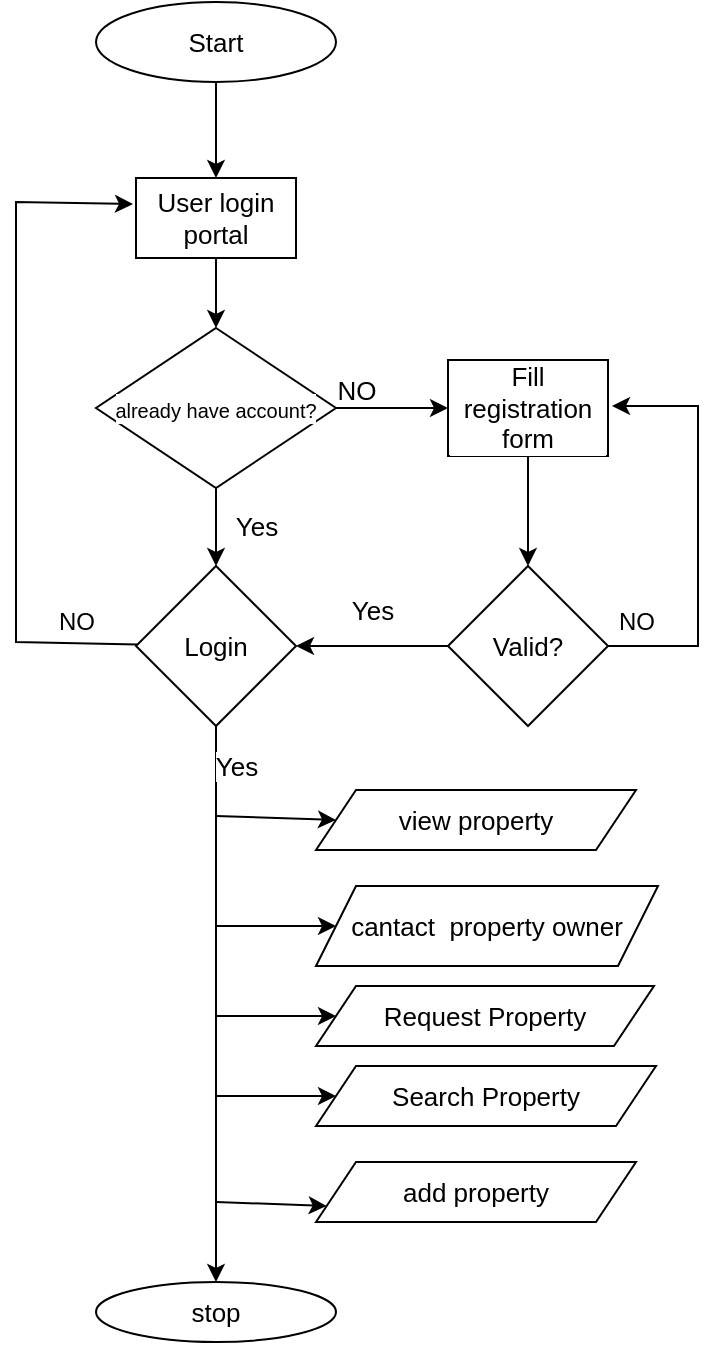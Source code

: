 <mxfile>
    <diagram id="-_fvYeRZS9flYAgyYagP" name="Page-1">
        <mxGraphModel dx="2010" dy="712" grid="1" gridSize="10" guides="1" tooltips="1" connect="1" arrows="1" fold="1" page="1" pageScale="1" pageWidth="1100" pageHeight="850" background="#ffffff" math="0" shadow="0">
            <root>
                <mxCell id="0"/>
                <mxCell id="1" parent="0"/>
                <mxCell id="108" style="edgeStyle=none;html=1;fontSize=13;entryX=0.5;entryY=0;entryDx=0;entryDy=0;labelBackgroundColor=#FFFFFF;fontColor=#000000;" parent="1" source="109" target="168" edge="1">
                    <mxGeometry relative="1" as="geometry">
                        <mxPoint x="-580" y="172" as="targetPoint"/>
                    </mxGeometry>
                </mxCell>
                <mxCell id="109" value="Start" style="ellipse;whiteSpace=wrap;html=1;fontSize=13;labelBackgroundColor=#FFFFFF;fontColor=#000000;" parent="1" vertex="1">
                    <mxGeometry x="-640" y="90" width="120" height="40" as="geometry"/>
                </mxCell>
                <mxCell id="110" style="edgeStyle=none;html=1;entryX=0.5;entryY=0;entryDx=0;entryDy=0;fontSize=13;labelBackgroundColor=#FFFFFF;fontColor=#000000;" parent="1" target="115" edge="1">
                    <mxGeometry relative="1" as="geometry">
                        <mxPoint x="-580" y="212" as="sourcePoint"/>
                    </mxGeometry>
                </mxCell>
                <mxCell id="113" style="edgeStyle=none;html=1;fontSize=13;rounded=0;entryX=0.5;entryY=0;entryDx=0;entryDy=0;labelBackgroundColor=#FFFFFF;fontColor=#000000;" parent="1" source="115" target="126" edge="1">
                    <mxGeometry relative="1" as="geometry">
                        <mxPoint x="-460" y="572" as="targetPoint"/>
                        <Array as="points">
                            <mxPoint x="-580" y="332"/>
                        </Array>
                    </mxGeometry>
                </mxCell>
                <mxCell id="155" style="edgeStyle=none;rounded=0;html=1;labelBackgroundColor=#FFFFFF;fontColor=#000000;" parent="1" source="115" target="146" edge="1">
                    <mxGeometry relative="1" as="geometry"/>
                </mxCell>
                <mxCell id="115" value="&lt;span style=&quot;font-size: 10px;&quot;&gt;already have account?&lt;/span&gt;" style="rhombus;whiteSpace=wrap;html=1;fontSize=13;labelBackgroundColor=#FFFFFF;fontColor=#000000;" parent="1" vertex="1">
                    <mxGeometry x="-640" y="253" width="120" height="80" as="geometry"/>
                </mxCell>
                <mxCell id="116" value="Yes" style="text;html=1;align=center;verticalAlign=middle;resizable=0;points=[];autosize=1;strokeColor=none;fillColor=none;fontSize=13;labelBackgroundColor=#FFFFFF;fontColor=#000000;" parent="1" vertex="1">
                    <mxGeometry x="-580" y="337" width="40" height="30" as="geometry"/>
                </mxCell>
                <mxCell id="125" style="edgeStyle=none;rounded=0;html=1;fontSize=13;labelBackgroundColor=#FFFFFF;fontColor=#000000;entryX=0.5;entryY=0;entryDx=0;entryDy=0;" parent="1" source="126" edge="1" target="131">
                    <mxGeometry relative="1" as="geometry">
                        <mxPoint x="-580" y="692" as="targetPoint"/>
                        <Array as="points">
                            <mxPoint x="-580" y="704"/>
                            <mxPoint x="-580" y="730"/>
                        </Array>
                    </mxGeometry>
                </mxCell>
                <mxCell id="161" style="edgeStyle=none;rounded=0;html=1;entryX=-0.019;entryY=0.476;entryDx=0;entryDy=0;entryPerimeter=0;labelBackgroundColor=none;" parent="1" source="126" edge="1">
                    <mxGeometry relative="1" as="geometry">
                        <Array as="points">
                            <mxPoint x="-680" y="410"/>
                            <mxPoint x="-680" y="300"/>
                            <mxPoint x="-680" y="296"/>
                            <mxPoint x="-680" y="190"/>
                        </Array>
                        <mxPoint x="-621.52" y="191.04" as="targetPoint"/>
                    </mxGeometry>
                </mxCell>
                <mxCell id="126" value="Login" style="rhombus;whiteSpace=wrap;html=1;fontSize=13;labelBackgroundColor=#FFFFFF;fontColor=#000000;" parent="1" vertex="1">
                    <mxGeometry x="-620" y="372" width="80" height="80" as="geometry"/>
                </mxCell>
                <mxCell id="127" value="Search Property" style="shape=parallelogram;perimeter=parallelogramPerimeter;whiteSpace=wrap;html=1;fixedSize=1;fontSize=13;labelBackgroundColor=#FFFFFF;fontColor=#000000;" parent="1" vertex="1">
                    <mxGeometry x="-530" y="622" width="170" height="30" as="geometry"/>
                </mxCell>
                <mxCell id="128" value="Request Property" style="shape=parallelogram;perimeter=parallelogramPerimeter;whiteSpace=wrap;html=1;fixedSize=1;fontSize=13;labelBackgroundColor=default;fontColor=#000000;labelBorderColor=none;" parent="1" vertex="1">
                    <mxGeometry x="-530" y="582" width="169" height="30" as="geometry"/>
                </mxCell>
                <mxCell id="129" value="cantact&amp;nbsp; property owner" style="shape=parallelogram;perimeter=parallelogramPerimeter;whiteSpace=wrap;html=1;fixedSize=1;fontSize=13;labelBackgroundColor=#FFFFFF;fontColor=#000000;" parent="1" vertex="1">
                    <mxGeometry x="-530" y="532" width="171" height="40" as="geometry"/>
                </mxCell>
                <mxCell id="130" value="view property" style="shape=parallelogram;perimeter=parallelogramPerimeter;whiteSpace=wrap;html=1;fixedSize=1;fontSize=13;labelBackgroundColor=#FFFFFF;fontColor=#000000;" parent="1" vertex="1">
                    <mxGeometry x="-530" y="484" width="160" height="30" as="geometry"/>
                </mxCell>
                <mxCell id="131" value="stop" style="ellipse;whiteSpace=wrap;html=1;fontSize=13;labelBackgroundColor=#FFFFFF;fontColor=#000000;" parent="1" vertex="1">
                    <mxGeometry x="-640" y="730" width="120" height="30" as="geometry"/>
                </mxCell>
                <mxCell id="133" value="Yes" style="text;html=1;align=center;verticalAlign=middle;resizable=0;points=[];autosize=1;strokeColor=none;fillColor=none;fontSize=13;labelBackgroundColor=#FFFFFF;fontColor=#000000;" parent="1" vertex="1">
                    <mxGeometry x="-590" y="457" width="40" height="30" as="geometry"/>
                </mxCell>
                <mxCell id="134" value="" style="endArrow=classic;html=1;entryX=0;entryY=0.5;entryDx=0;entryDy=0;fontSize=13;labelBackgroundColor=#FFFFFF;fontColor=#000000;" parent="1" target="130" edge="1">
                    <mxGeometry width="50" height="50" relative="1" as="geometry">
                        <mxPoint x="-580" y="497" as="sourcePoint"/>
                        <mxPoint x="-530" y="472" as="targetPoint"/>
                    </mxGeometry>
                </mxCell>
                <mxCell id="135" value="" style="endArrow=classic;html=1;fontSize=13;labelBackgroundColor=#FFFFFF;fontColor=#000000;" parent="1" target="129" edge="1">
                    <mxGeometry width="50" height="50" relative="1" as="geometry">
                        <mxPoint x="-580" y="552" as="sourcePoint"/>
                        <mxPoint x="-520" y="551.51" as="targetPoint"/>
                    </mxGeometry>
                </mxCell>
                <mxCell id="136" value="" style="endArrow=classic;html=1;fontSize=13;labelBackgroundColor=#FFFFFF;fontColor=#000000;" parent="1" target="128" edge="1">
                    <mxGeometry width="50" height="50" relative="1" as="geometry">
                        <mxPoint x="-580" y="597" as="sourcePoint"/>
                        <mxPoint x="-520" y="581.76" as="targetPoint"/>
                    </mxGeometry>
                </mxCell>
                <mxCell id="137" value="" style="endArrow=classic;html=1;fontSize=13;labelBackgroundColor=#FFFFFF;fontColor=#000000;" parent="1" target="127" edge="1">
                    <mxGeometry width="50" height="50" relative="1" as="geometry">
                        <mxPoint x="-580" y="637" as="sourcePoint"/>
                        <mxPoint x="-520" y="621.76" as="targetPoint"/>
                    </mxGeometry>
                </mxCell>
                <mxCell id="144" value="NO" style="text;html=1;align=center;verticalAlign=middle;resizable=0;points=[];autosize=1;strokeColor=none;fillColor=none;fontSize=13;labelBackgroundColor=#FFFFFF;fontColor=#000000;" parent="1" vertex="1">
                    <mxGeometry x="-530" y="269" width="40" height="30" as="geometry"/>
                </mxCell>
                <mxCell id="145" style="edgeStyle=none;rounded=0;html=1;entryX=0.5;entryY=0;entryDx=0;entryDy=0;fontSize=13;labelBackgroundColor=#FFFFFF;fontColor=#000000;" parent="1" source="146" target="148" edge="1">
                    <mxGeometry relative="1" as="geometry"/>
                </mxCell>
                <mxCell id="146" value="Fill registration form" style="rounded=0;whiteSpace=wrap;html=1;fontSize=13;labelBackgroundColor=#FFFFFF;fontColor=#000000;" parent="1" vertex="1">
                    <mxGeometry x="-464" y="269" width="80" height="48" as="geometry"/>
                </mxCell>
                <mxCell id="151" style="edgeStyle=none;html=1;labelBackgroundColor=#FFFFFF;fontColor=#000000;" parent="1" source="148" target="126" edge="1">
                    <mxGeometry relative="1" as="geometry"/>
                </mxCell>
                <mxCell id="153" style="edgeStyle=none;html=1;rounded=0;labelBackgroundColor=#FFFFFF;fontColor=#000000;" parent="1" source="148" edge="1">
                    <mxGeometry relative="1" as="geometry">
                        <mxPoint x="-382" y="292" as="targetPoint"/>
                        <Array as="points">
                            <mxPoint x="-339" y="412"/>
                            <mxPoint x="-339" y="292"/>
                        </Array>
                    </mxGeometry>
                </mxCell>
                <mxCell id="148" value="Valid?" style="rhombus;whiteSpace=wrap;html=1;fontSize=13;labelBackgroundColor=#FFFFFF;fontColor=#000000;" parent="1" vertex="1">
                    <mxGeometry x="-464" y="372" width="80" height="80" as="geometry"/>
                </mxCell>
                <mxCell id="152" value="Yes" style="text;html=1;align=center;verticalAlign=middle;resizable=0;points=[];autosize=1;strokeColor=none;fillColor=none;fontSize=13;labelBackgroundColor=#FFFFFF;fontColor=#000000;" parent="1" vertex="1">
                    <mxGeometry x="-522" y="379" width="40" height="30" as="geometry"/>
                </mxCell>
                <mxCell id="163" value="NO" style="text;html=1;align=center;verticalAlign=middle;resizable=0;points=[];autosize=1;strokeColor=none;fillColor=none;labelBackgroundColor=none;" parent="1" vertex="1">
                    <mxGeometry x="-670" y="385" width="40" height="30" as="geometry"/>
                </mxCell>
                <mxCell id="164" value="NO" style="text;html=1;align=center;verticalAlign=middle;resizable=0;points=[];autosize=1;strokeColor=none;fillColor=none;labelBackgroundColor=#FFFFFF;fontColor=#000000;" parent="1" vertex="1">
                    <mxGeometry x="-390" y="385" width="40" height="30" as="geometry"/>
                </mxCell>
                <mxCell id="166" value="add property" style="shape=parallelogram;perimeter=parallelogramPerimeter;whiteSpace=wrap;html=1;fixedSize=1;fontSize=13;labelBackgroundColor=#FFFFFF;fontColor=#000000;" vertex="1" parent="1">
                    <mxGeometry x="-530" y="670" width="160" height="30" as="geometry"/>
                </mxCell>
                <mxCell id="167" value="" style="endArrow=classic;html=1;fontSize=13;labelBackgroundColor=#FFFFFF;fontColor=#000000;entryX=0;entryY=0.75;entryDx=0;entryDy=0;" edge="1" parent="1" target="166">
                    <mxGeometry width="50" height="50" relative="1" as="geometry">
                        <mxPoint x="-580" y="690" as="sourcePoint"/>
                        <mxPoint x="-510" y="647" as="targetPoint"/>
                        <Array as="points"/>
                    </mxGeometry>
                </mxCell>
                <mxCell id="168" value="User login portal" style="rounded=0;whiteSpace=wrap;html=1;fontSize=13;labelBackgroundColor=none;" vertex="1" parent="1">
                    <mxGeometry x="-620" y="178" width="80" height="40" as="geometry"/>
                </mxCell>
            </root>
        </mxGraphModel>
    </diagram>
</mxfile>